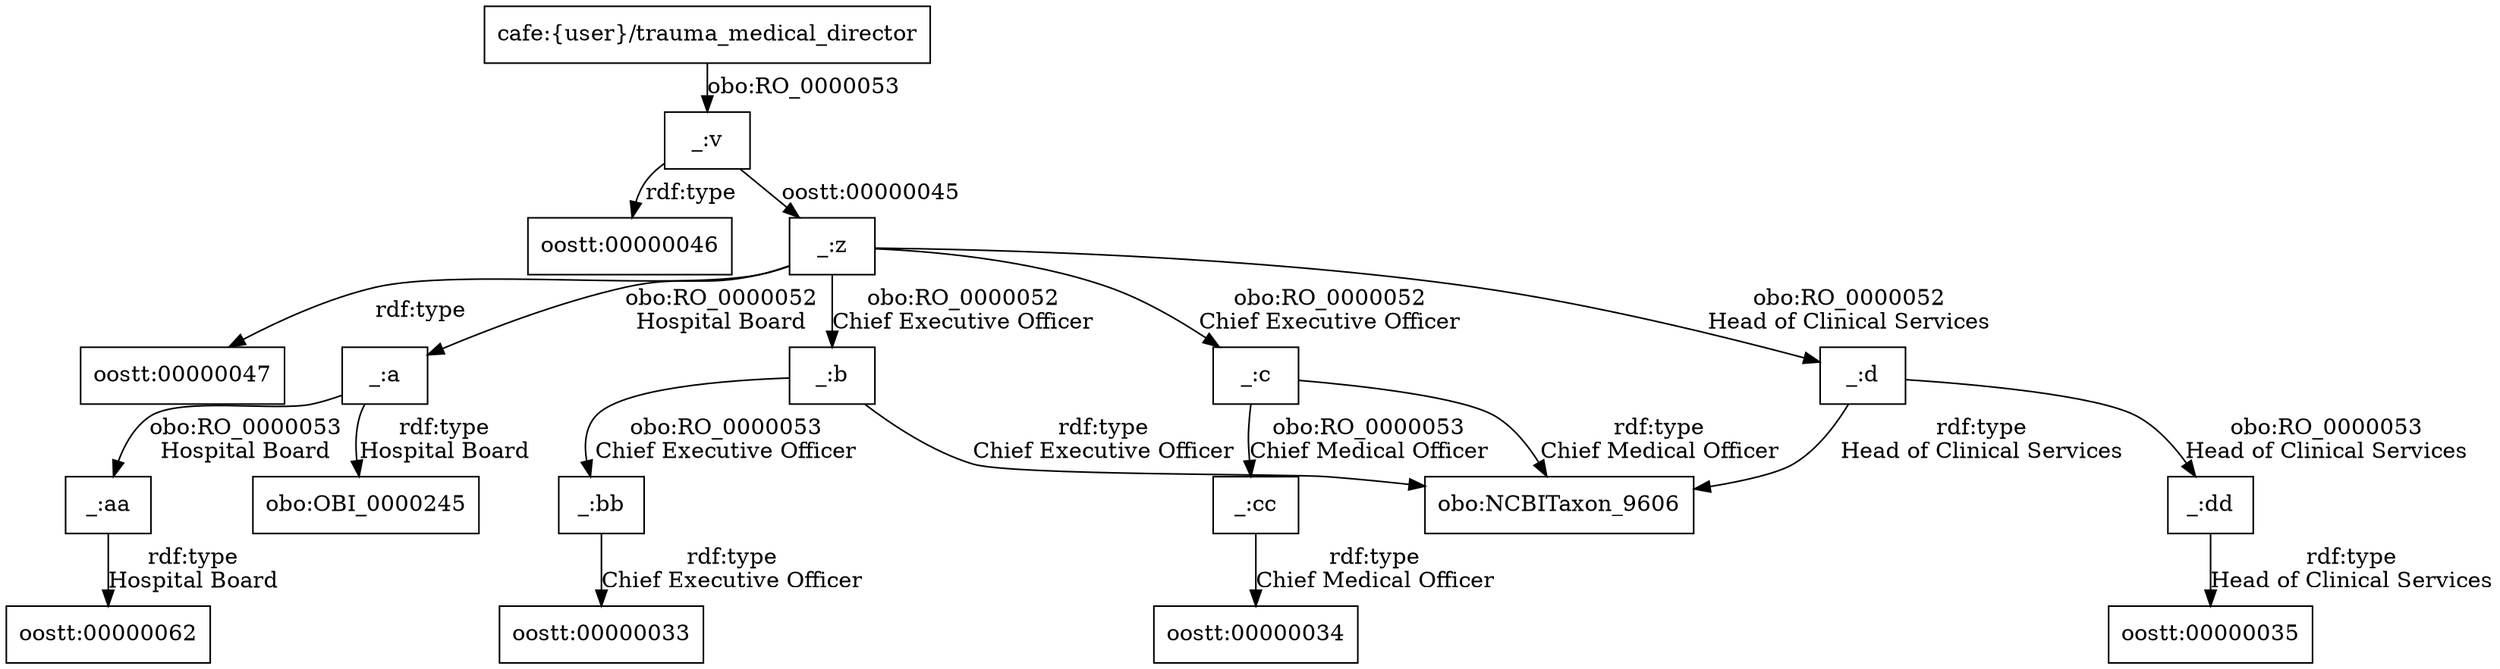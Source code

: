 digraph g { node [shape=rectangle];
graph [splines=true, nodesep=.5, ranksep=0, overlap=false];
"cafe:{user}/trauma_medical_director" -> "_:v" [label="obo:RO_0000053"]
"_:v" -> "oostt:00000046" [label="rdf:type"]
"_:v" -> "_:z" [label="oostt:00000045"]
"_:z" -> "oostt:00000047" [label="rdf:type"]
"_:a" -> "_:aa" [label="obo:RO_0000053
Hospital Board"]
"_:a" -> "obo:OBI_0000245" [label="rdf:type
Hospital Board"]
"_:aa" -> "oostt:00000062" [label="rdf:type
Hospital Board"]
"_:bb" -> "oostt:00000033" [label="rdf:type
Chief Executive Officer"]
"_:dd" -> "oostt:00000035" [label="rdf:type
Head of Clinical Services"]
"_:cc" -> "oostt:00000034" [label="rdf:type
Chief Medical Officer"]
"_:b" -> "_:bb" [label="obo:RO_0000053
Chief Executive Officer"]
"_:c" -> "_:cc" [label="obo:RO_0000053
Chief Medical Officer"]
"_:d" -> "_:dd" [label="obo:RO_0000053
Head of Clinical Services"]
"_:b" -> "obo:NCBITaxon_9606" [label="rdf:type
Chief Executive Officer"]
"_:c" -> "obo:NCBITaxon_9606" [label="rdf:type
Chief Medical Officer"]
"_:d" -> "obo:NCBITaxon_9606" [label="rdf:type
Head of Clinical Services"]
"_:z" -> "_:b" [label="obo:RO_0000052
Chief Executive Officer"]
"_:z" -> "_:c" [label="obo:RO_0000052
Chief Executive Officer"]
"_:z" -> "_:d" [label="obo:RO_0000052
Head of Clinical Services"]
"_:z" -> "_:a" [label="obo:RO_0000052
Hospital Board"]
}